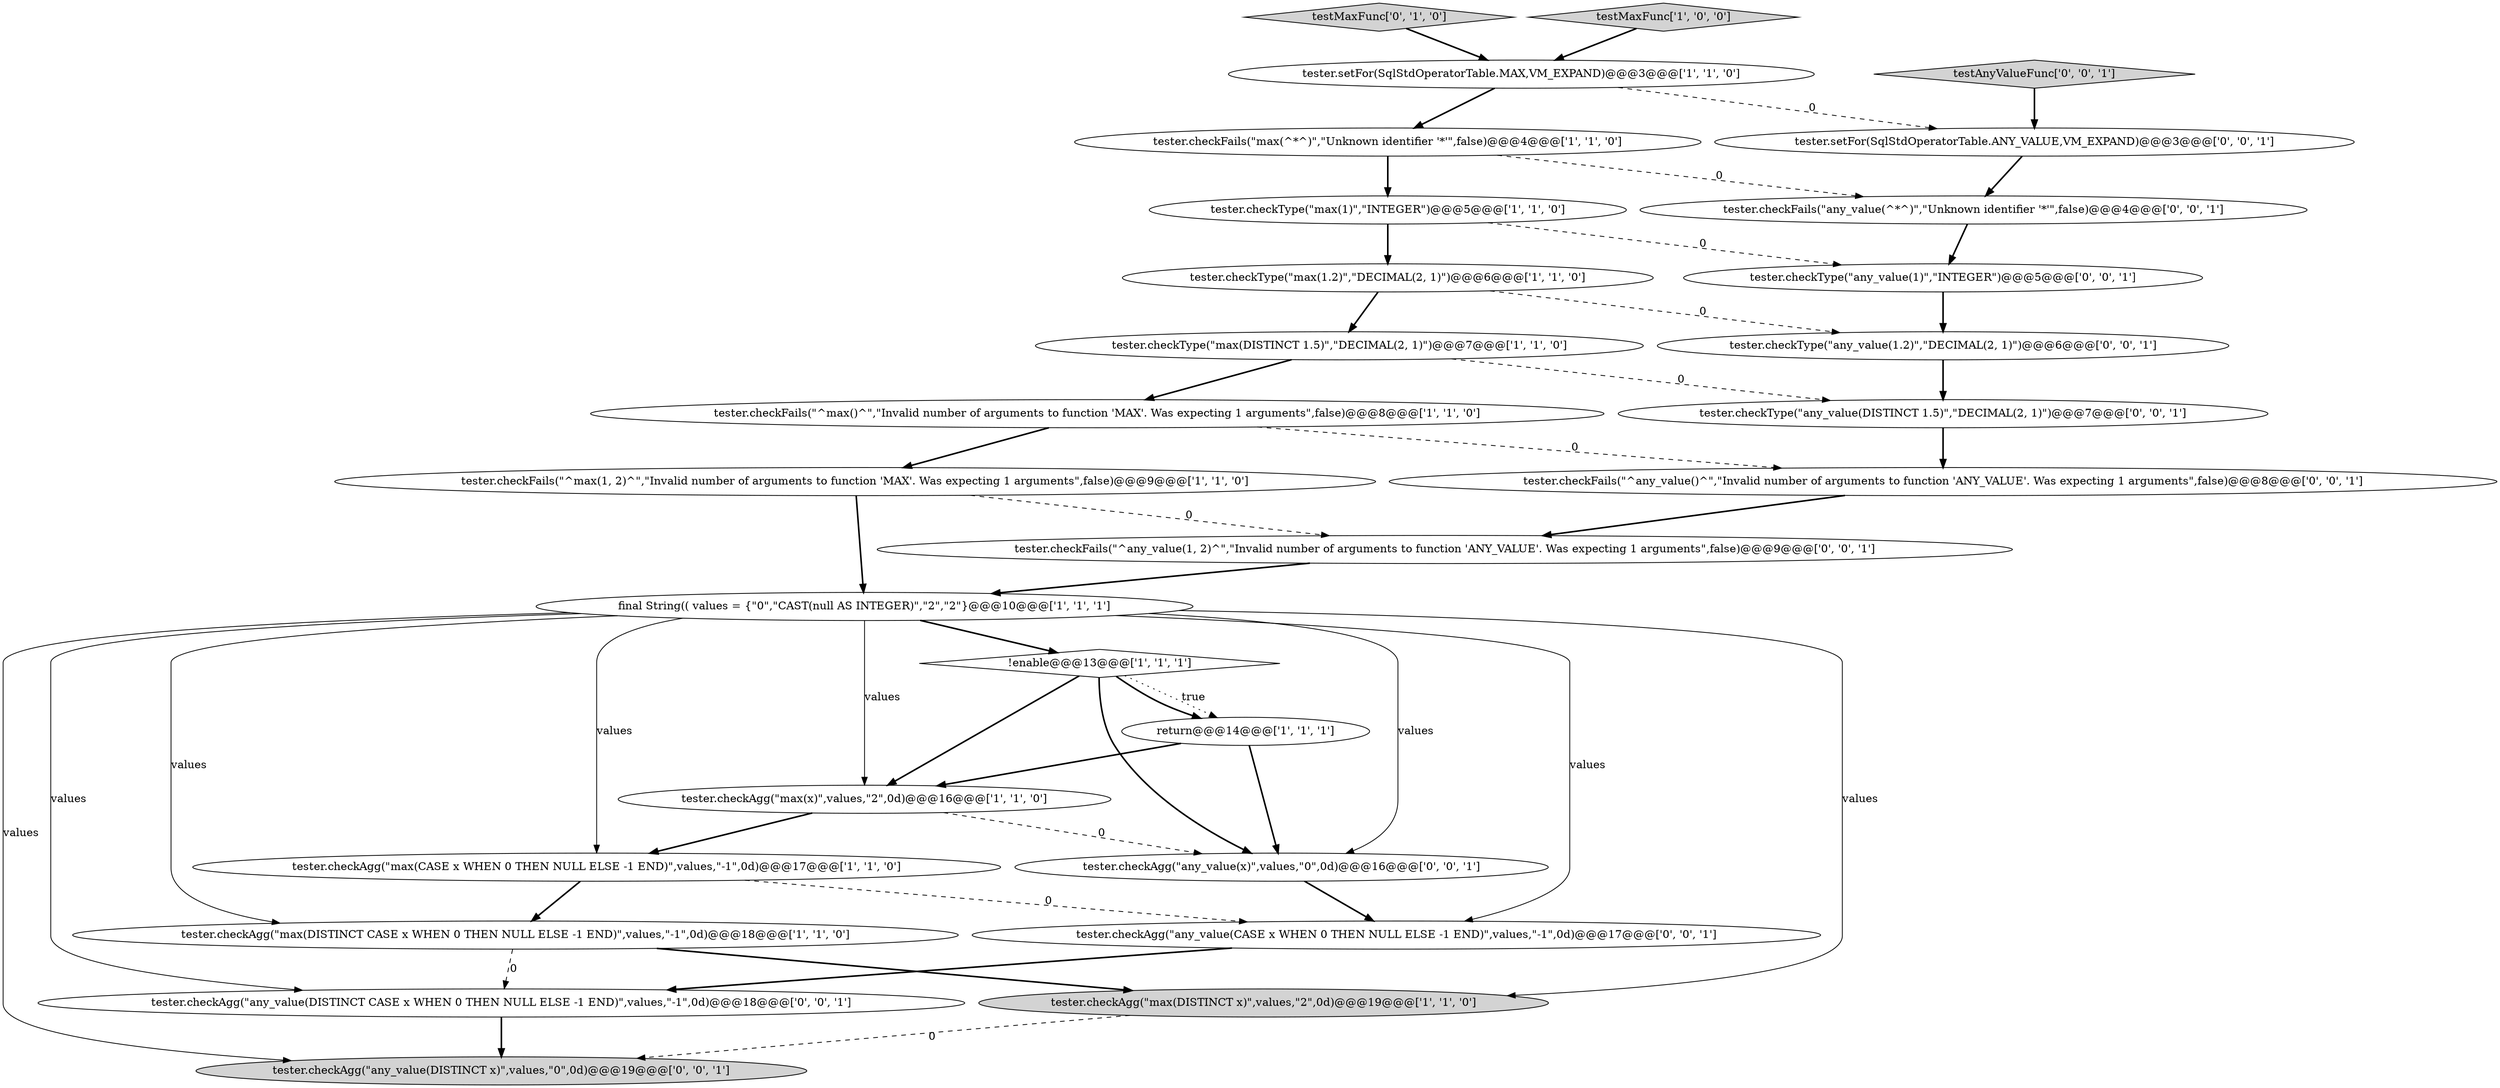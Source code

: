 digraph {
0 [style = filled, label = "tester.checkFails(\"^max()^\",\"Invalid number of arguments to function 'MAX'. Was expecting 1 arguments\",false)@@@8@@@['1', '1', '0']", fillcolor = white, shape = ellipse image = "AAA0AAABBB1BBB"];
27 [style = filled, label = "tester.checkAgg(\"any_value(DISTINCT x)\",values,\"0\",0d)@@@19@@@['0', '0', '1']", fillcolor = lightgray, shape = ellipse image = "AAA0AAABBB3BBB"];
17 [style = filled, label = "tester.checkAgg(\"any_value(CASE x WHEN 0 THEN NULL ELSE -1 END)\",values,\"-1\",0d)@@@17@@@['0', '0', '1']", fillcolor = white, shape = ellipse image = "AAA0AAABBB3BBB"];
8 [style = filled, label = "tester.checkType(\"max(1.2)\",\"DECIMAL(2, 1)\")@@@6@@@['1', '1', '0']", fillcolor = white, shape = ellipse image = "AAA0AAABBB1BBB"];
15 [style = filled, label = "testMaxFunc['0', '1', '0']", fillcolor = lightgray, shape = diamond image = "AAA0AAABBB2BBB"];
1 [style = filled, label = "tester.checkType(\"max(DISTINCT 1.5)\",\"DECIMAL(2, 1)\")@@@7@@@['1', '1', '0']", fillcolor = white, shape = ellipse image = "AAA0AAABBB1BBB"];
26 [style = filled, label = "tester.checkType(\"any_value(1)\",\"INTEGER\")@@@5@@@['0', '0', '1']", fillcolor = white, shape = ellipse image = "AAA0AAABBB3BBB"];
22 [style = filled, label = "tester.checkType(\"any_value(DISTINCT 1.5)\",\"DECIMAL(2, 1)\")@@@7@@@['0', '0', '1']", fillcolor = white, shape = ellipse image = "AAA0AAABBB3BBB"];
23 [style = filled, label = "tester.setFor(SqlStdOperatorTable.ANY_VALUE,VM_EXPAND)@@@3@@@['0', '0', '1']", fillcolor = white, shape = ellipse image = "AAA0AAABBB3BBB"];
4 [style = filled, label = "tester.checkType(\"max(1)\",\"INTEGER\")@@@5@@@['1', '1', '0']", fillcolor = white, shape = ellipse image = "AAA0AAABBB1BBB"];
12 [style = filled, label = "tester.checkAgg(\"max(DISTINCT CASE x WHEN 0 THEN NULL ELSE -1 END)\",values,\"-1\",0d)@@@18@@@['1', '1', '0']", fillcolor = white, shape = ellipse image = "AAA0AAABBB1BBB"];
5 [style = filled, label = "tester.checkAgg(\"max(CASE x WHEN 0 THEN NULL ELSE -1 END)\",values,\"-1\",0d)@@@17@@@['1', '1', '0']", fillcolor = white, shape = ellipse image = "AAA0AAABBB1BBB"];
6 [style = filled, label = "tester.checkFails(\"max(^*^)\",\"Unknown identifier '\*'\",false)@@@4@@@['1', '1', '0']", fillcolor = white, shape = ellipse image = "AAA0AAABBB1BBB"];
7 [style = filled, label = "tester.setFor(SqlStdOperatorTable.MAX,VM_EXPAND)@@@3@@@['1', '1', '0']", fillcolor = white, shape = ellipse image = "AAA0AAABBB1BBB"];
3 [style = filled, label = "tester.checkAgg(\"max(x)\",values,\"2\",0d)@@@16@@@['1', '1', '0']", fillcolor = white, shape = ellipse image = "AAA0AAABBB1BBB"];
18 [style = filled, label = "testAnyValueFunc['0', '0', '1']", fillcolor = lightgray, shape = diamond image = "AAA0AAABBB3BBB"];
13 [style = filled, label = "final String(( values = {\"0\",\"CAST(null AS INTEGER)\",\"2\",\"2\"}@@@10@@@['1', '1', '1']", fillcolor = white, shape = ellipse image = "AAA0AAABBB1BBB"];
19 [style = filled, label = "tester.checkAgg(\"any_value(x)\",values,\"0\",0d)@@@16@@@['0', '0', '1']", fillcolor = white, shape = ellipse image = "AAA0AAABBB3BBB"];
2 [style = filled, label = "tester.checkFails(\"^max(1, 2)^\",\"Invalid number of arguments to function 'MAX'. Was expecting 1 arguments\",false)@@@9@@@['1', '1', '0']", fillcolor = white, shape = ellipse image = "AAA0AAABBB1BBB"];
9 [style = filled, label = "!enable@@@13@@@['1', '1', '1']", fillcolor = white, shape = diamond image = "AAA0AAABBB1BBB"];
16 [style = filled, label = "tester.checkType(\"any_value(1.2)\",\"DECIMAL(2, 1)\")@@@6@@@['0', '0', '1']", fillcolor = white, shape = ellipse image = "AAA0AAABBB3BBB"];
14 [style = filled, label = "return@@@14@@@['1', '1', '1']", fillcolor = white, shape = ellipse image = "AAA0AAABBB1BBB"];
20 [style = filled, label = "tester.checkFails(\"^any_value()^\",\"Invalid number of arguments to function 'ANY_VALUE'. Was expecting 1 arguments\",false)@@@8@@@['0', '0', '1']", fillcolor = white, shape = ellipse image = "AAA0AAABBB3BBB"];
25 [style = filled, label = "tester.checkFails(\"^any_value(1, 2)^\",\"Invalid number of arguments to function 'ANY_VALUE'. Was expecting 1 arguments\",false)@@@9@@@['0', '0', '1']", fillcolor = white, shape = ellipse image = "AAA0AAABBB3BBB"];
10 [style = filled, label = "tester.checkAgg(\"max(DISTINCT x)\",values,\"2\",0d)@@@19@@@['1', '1', '0']", fillcolor = lightgray, shape = ellipse image = "AAA0AAABBB1BBB"];
24 [style = filled, label = "tester.checkAgg(\"any_value(DISTINCT CASE x WHEN 0 THEN NULL ELSE -1 END)\",values,\"-1\",0d)@@@18@@@['0', '0', '1']", fillcolor = white, shape = ellipse image = "AAA0AAABBB3BBB"];
11 [style = filled, label = "testMaxFunc['1', '0', '0']", fillcolor = lightgray, shape = diamond image = "AAA0AAABBB1BBB"];
21 [style = filled, label = "tester.checkFails(\"any_value(^*^)\",\"Unknown identifier '\*'\",false)@@@4@@@['0', '0', '1']", fillcolor = white, shape = ellipse image = "AAA0AAABBB3BBB"];
14->3 [style = bold, label=""];
6->21 [style = dashed, label="0"];
8->16 [style = dashed, label="0"];
7->23 [style = dashed, label="0"];
15->7 [style = bold, label=""];
18->23 [style = bold, label=""];
25->13 [style = bold, label=""];
13->24 [style = solid, label="values"];
0->2 [style = bold, label=""];
14->19 [style = bold, label=""];
13->3 [style = solid, label="values"];
1->0 [style = bold, label=""];
19->17 [style = bold, label=""];
4->26 [style = dashed, label="0"];
10->27 [style = dashed, label="0"];
16->22 [style = bold, label=""];
0->20 [style = dashed, label="0"];
20->25 [style = bold, label=""];
9->14 [style = dotted, label="true"];
1->22 [style = dashed, label="0"];
2->13 [style = bold, label=""];
3->19 [style = dashed, label="0"];
8->1 [style = bold, label=""];
26->16 [style = bold, label=""];
6->4 [style = bold, label=""];
21->26 [style = bold, label=""];
3->5 [style = bold, label=""];
12->10 [style = bold, label=""];
17->24 [style = bold, label=""];
13->19 [style = solid, label="values"];
5->17 [style = dashed, label="0"];
23->21 [style = bold, label=""];
5->12 [style = bold, label=""];
22->20 [style = bold, label=""];
13->10 [style = solid, label="values"];
12->24 [style = dashed, label="0"];
7->6 [style = bold, label=""];
2->25 [style = dashed, label="0"];
9->14 [style = bold, label=""];
9->19 [style = bold, label=""];
9->3 [style = bold, label=""];
4->8 [style = bold, label=""];
13->12 [style = solid, label="values"];
13->9 [style = bold, label=""];
13->27 [style = solid, label="values"];
13->17 [style = solid, label="values"];
24->27 [style = bold, label=""];
13->5 [style = solid, label="values"];
11->7 [style = bold, label=""];
}
